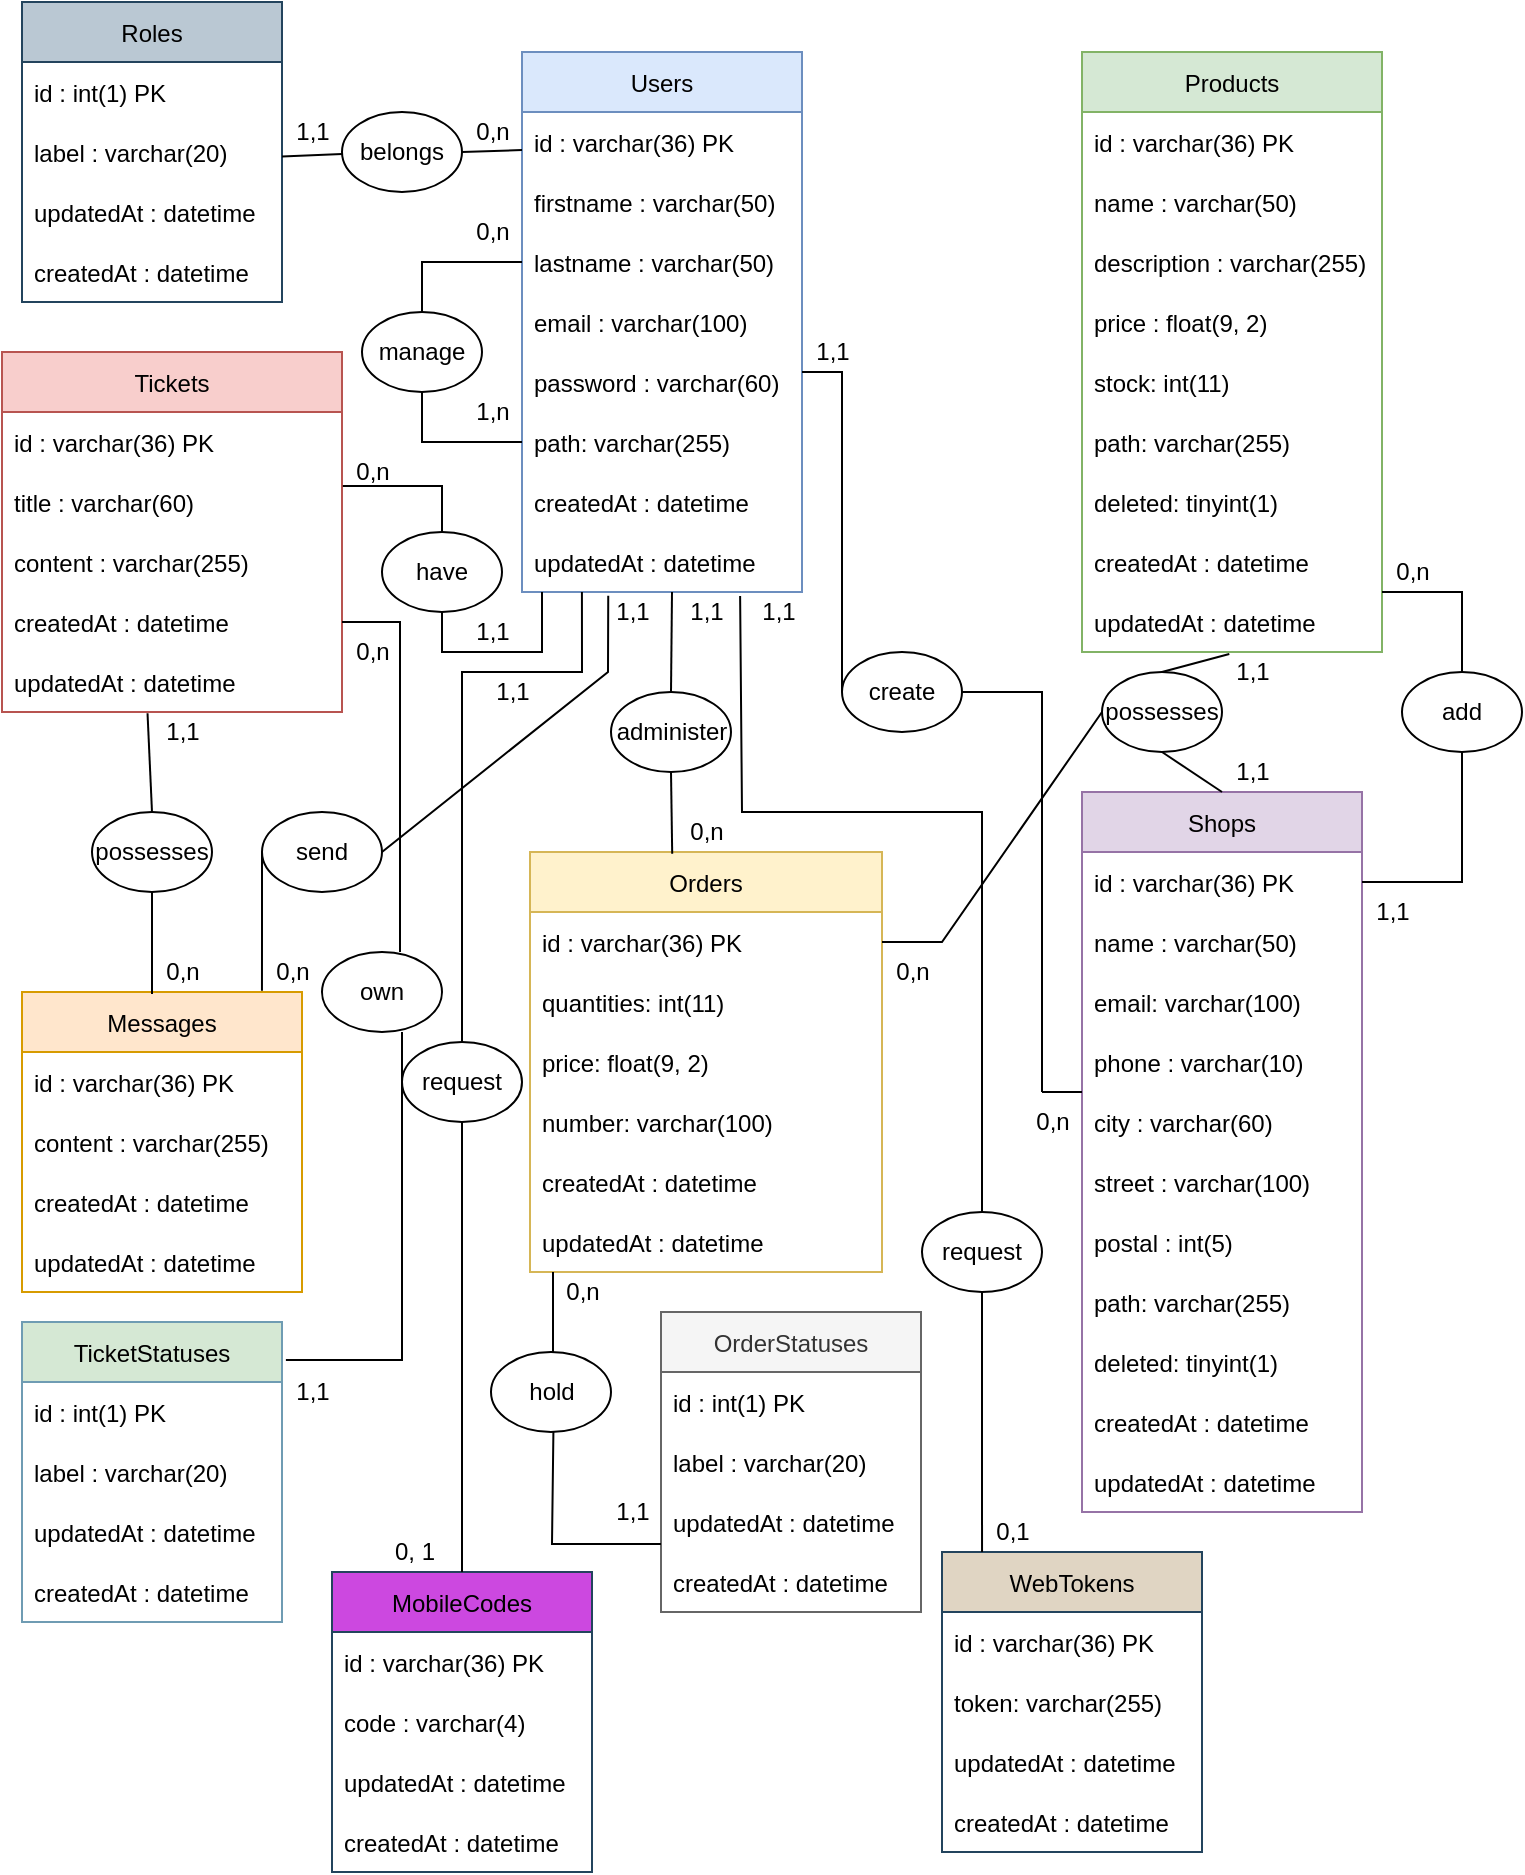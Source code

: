 <mxfile version="17.4.6" type="device"><diagram id="tA9qpuxqnUJ77roLlJ_P" name="MCD"><mxGraphModel dx="1221" dy="681" grid="1" gridSize="10" guides="1" tooltips="1" connect="1" arrows="1" fold="1" page="1" pageScale="1" pageWidth="827" pageHeight="1169" math="0" shadow="0"><root><mxCell id="0"/><mxCell id="1" parent="0"/><mxCell id="U8WOmTN2NuIGIcNUVw19-1" value="Users" style="swimlane;fontStyle=0;childLayout=stackLayout;horizontal=1;startSize=30;horizontalStack=0;resizeParent=1;resizeParentMax=0;resizeLast=0;collapsible=1;marginBottom=0;fillColor=#dae8fc;strokeColor=#6c8ebf;" parent="1" vertex="1"><mxGeometry x="270" y="50" width="140" height="270" as="geometry"/></mxCell><mxCell id="U8WOmTN2NuIGIcNUVw19-2" value="id : varchar(36) PK" style="text;strokeColor=none;fillColor=none;align=left;verticalAlign=middle;spacingLeft=4;spacingRight=4;overflow=hidden;points=[[0,0.5],[1,0.5]];portConstraint=eastwest;rotatable=0;" parent="U8WOmTN2NuIGIcNUVw19-1" vertex="1"><mxGeometry y="30" width="140" height="30" as="geometry"/></mxCell><mxCell id="U8WOmTN2NuIGIcNUVw19-3" value="firstname : varchar(50)" style="text;strokeColor=none;fillColor=none;align=left;verticalAlign=middle;spacingLeft=4;spacingRight=4;overflow=hidden;points=[[0,0.5],[1,0.5]];portConstraint=eastwest;rotatable=0;" parent="U8WOmTN2NuIGIcNUVw19-1" vertex="1"><mxGeometry y="60" width="140" height="30" as="geometry"/></mxCell><mxCell id="U8WOmTN2NuIGIcNUVw19-4" value="lastname : varchar(50)" style="text;strokeColor=none;fillColor=none;align=left;verticalAlign=middle;spacingLeft=4;spacingRight=4;overflow=hidden;points=[[0,0.5],[1,0.5]];portConstraint=eastwest;rotatable=0;" parent="U8WOmTN2NuIGIcNUVw19-1" vertex="1"><mxGeometry y="90" width="140" height="30" as="geometry"/></mxCell><mxCell id="U8WOmTN2NuIGIcNUVw19-5" value="email : varchar(100)" style="text;strokeColor=none;fillColor=none;align=left;verticalAlign=middle;spacingLeft=4;spacingRight=4;overflow=hidden;points=[[0,0.5],[1,0.5]];portConstraint=eastwest;rotatable=0;" parent="U8WOmTN2NuIGIcNUVw19-1" vertex="1"><mxGeometry y="120" width="140" height="30" as="geometry"/></mxCell><mxCell id="U8WOmTN2NuIGIcNUVw19-6" value="password : varchar(60)" style="text;strokeColor=none;fillColor=none;align=left;verticalAlign=middle;spacingLeft=4;spacingRight=4;overflow=hidden;points=[[0,0.5],[1,0.5]];portConstraint=eastwest;rotatable=0;" parent="U8WOmTN2NuIGIcNUVw19-1" vertex="1"><mxGeometry y="150" width="140" height="30" as="geometry"/></mxCell><mxCell id="Q_KJPyGHiCX88G6UlzLK-1" value="path: varchar(255)" style="text;strokeColor=none;fillColor=none;align=left;verticalAlign=middle;spacingLeft=4;spacingRight=4;overflow=hidden;points=[[0,0.5],[1,0.5]];portConstraint=eastwest;rotatable=0;" parent="U8WOmTN2NuIGIcNUVw19-1" vertex="1"><mxGeometry y="180" width="140" height="30" as="geometry"/></mxCell><mxCell id="U8WOmTN2NuIGIcNUVw19-22" value="createdAt : datetime" style="text;strokeColor=none;fillColor=none;align=left;verticalAlign=middle;spacingLeft=4;spacingRight=4;overflow=hidden;points=[[0,0.5],[1,0.5]];portConstraint=eastwest;rotatable=0;" parent="U8WOmTN2NuIGIcNUVw19-1" vertex="1"><mxGeometry y="210" width="140" height="30" as="geometry"/></mxCell><mxCell id="U8WOmTN2NuIGIcNUVw19-23" value="updatedAt : datetime" style="text;strokeColor=none;fillColor=none;align=left;verticalAlign=middle;spacingLeft=4;spacingRight=4;overflow=hidden;points=[[0,0.5],[1,0.5]];portConstraint=eastwest;rotatable=0;" parent="U8WOmTN2NuIGIcNUVw19-1" vertex="1"><mxGeometry y="240" width="140" height="30" as="geometry"/></mxCell><mxCell id="U8WOmTN2NuIGIcNUVw19-8" value="Roles" style="swimlane;fontStyle=0;childLayout=stackLayout;horizontal=1;startSize=30;horizontalStack=0;resizeParent=1;resizeParentMax=0;resizeLast=0;collapsible=1;marginBottom=0;fillColor=#bac8d3;strokeColor=#23445d;" parent="1" vertex="1"><mxGeometry x="20" y="25" width="130" height="150" as="geometry"/></mxCell><mxCell id="U8WOmTN2NuIGIcNUVw19-9" value="id : int(1) PK" style="text;strokeColor=none;fillColor=none;align=left;verticalAlign=middle;spacingLeft=4;spacingRight=4;overflow=hidden;points=[[0,0.5],[1,0.5]];portConstraint=eastwest;rotatable=0;" parent="U8WOmTN2NuIGIcNUVw19-8" vertex="1"><mxGeometry y="30" width="130" height="30" as="geometry"/></mxCell><mxCell id="U8WOmTN2NuIGIcNUVw19-11" value="label : varchar(20)" style="text;strokeColor=none;fillColor=none;align=left;verticalAlign=middle;spacingLeft=4;spacingRight=4;overflow=hidden;points=[[0,0.5],[1,0.5]];portConstraint=eastwest;rotatable=0;" parent="U8WOmTN2NuIGIcNUVw19-8" vertex="1"><mxGeometry y="60" width="130" height="30" as="geometry"/></mxCell><mxCell id="j7cn3w1wYst3zkD4tlY6-9" value="updatedAt : datetime" style="text;strokeColor=none;fillColor=none;align=left;verticalAlign=middle;spacingLeft=4;spacingRight=4;overflow=hidden;points=[[0,0.5],[1,0.5]];portConstraint=eastwest;rotatable=0;" parent="U8WOmTN2NuIGIcNUVw19-8" vertex="1"><mxGeometry y="90" width="130" height="30" as="geometry"/></mxCell><mxCell id="j7cn3w1wYst3zkD4tlY6-8" value="createdAt : datetime" style="text;strokeColor=none;fillColor=none;align=left;verticalAlign=middle;spacingLeft=4;spacingRight=4;overflow=hidden;points=[[0,0.5],[1,0.5]];portConstraint=eastwest;rotatable=0;" parent="U8WOmTN2NuIGIcNUVw19-8" vertex="1"><mxGeometry y="120" width="130" height="30" as="geometry"/></mxCell><mxCell id="U8WOmTN2NuIGIcNUVw19-12" value="" style="endArrow=none;html=1;rounded=0;exitX=1;exitY=0.5;exitDx=0;exitDy=0;startArrow=none;" parent="1" source="AojEPkW-R613XqB9pDVa-9" edge="1"><mxGeometry width="50" height="50" relative="1" as="geometry"><mxPoint x="530" y="280" as="sourcePoint"/><mxPoint x="270" y="99" as="targetPoint"/></mxGeometry></mxCell><mxCell id="U8WOmTN2NuIGIcNUVw19-15" value="Tickets" style="swimlane;fontStyle=0;childLayout=stackLayout;horizontal=1;startSize=30;horizontalStack=0;resizeParent=1;resizeParentMax=0;resizeLast=0;collapsible=1;marginBottom=0;fillColor=#f8cecc;strokeColor=#b85450;" parent="1" vertex="1"><mxGeometry x="10" y="200" width="170" height="180" as="geometry"/></mxCell><mxCell id="U8WOmTN2NuIGIcNUVw19-16" value="id : varchar(36) PK" style="text;strokeColor=none;fillColor=none;align=left;verticalAlign=middle;spacingLeft=4;spacingRight=4;overflow=hidden;points=[[0,0.5],[1,0.5]];portConstraint=eastwest;rotatable=0;" parent="U8WOmTN2NuIGIcNUVw19-15" vertex="1"><mxGeometry y="30" width="170" height="30" as="geometry"/></mxCell><mxCell id="U8WOmTN2NuIGIcNUVw19-17" value="title : varchar(60)" style="text;strokeColor=none;fillColor=none;align=left;verticalAlign=middle;spacingLeft=4;spacingRight=4;overflow=hidden;points=[[0,0.5],[1,0.5]];portConstraint=eastwest;rotatable=0;" parent="U8WOmTN2NuIGIcNUVw19-15" vertex="1"><mxGeometry y="60" width="170" height="30" as="geometry"/></mxCell><mxCell id="sdQm0FFO8OONFKCx7PEC-2" value="content : varchar(255)" style="text;strokeColor=none;fillColor=none;align=left;verticalAlign=middle;spacingLeft=4;spacingRight=4;overflow=hidden;points=[[0,0.5],[1,0.5]];portConstraint=eastwest;rotatable=0;" parent="U8WOmTN2NuIGIcNUVw19-15" vertex="1"><mxGeometry y="90" width="170" height="30" as="geometry"/></mxCell><mxCell id="U8WOmTN2NuIGIcNUVw19-24" value="createdAt : datetime" style="text;strokeColor=none;fillColor=none;align=left;verticalAlign=middle;spacingLeft=4;spacingRight=4;overflow=hidden;points=[[0,0.5],[1,0.5]];portConstraint=eastwest;rotatable=0;" parent="U8WOmTN2NuIGIcNUVw19-15" vertex="1"><mxGeometry y="120" width="170" height="30" as="geometry"/></mxCell><mxCell id="j7cn3w1wYst3zkD4tlY6-2" value="updatedAt : datetime" style="text;strokeColor=none;fillColor=none;align=left;verticalAlign=middle;spacingLeft=4;spacingRight=4;overflow=hidden;points=[[0,0.5],[1,0.5]];portConstraint=eastwest;rotatable=0;" parent="U8WOmTN2NuIGIcNUVw19-15" vertex="1"><mxGeometry y="150" width="170" height="30" as="geometry"/></mxCell><mxCell id="U8WOmTN2NuIGIcNUVw19-26" value="Messages" style="swimlane;fontStyle=0;childLayout=stackLayout;horizontal=1;startSize=30;horizontalStack=0;resizeParent=1;resizeParentMax=0;resizeLast=0;collapsible=1;marginBottom=0;fillColor=#ffe6cc;strokeColor=#d79b00;" parent="1" vertex="1"><mxGeometry x="20" y="520" width="140" height="150" as="geometry"/></mxCell><mxCell id="U8WOmTN2NuIGIcNUVw19-27" value="id : varchar(36) PK" style="text;strokeColor=none;fillColor=none;align=left;verticalAlign=middle;spacingLeft=4;spacingRight=4;overflow=hidden;points=[[0,0.5],[1,0.5]];portConstraint=eastwest;rotatable=0;" parent="U8WOmTN2NuIGIcNUVw19-26" vertex="1"><mxGeometry y="30" width="140" height="30" as="geometry"/></mxCell><mxCell id="U8WOmTN2NuIGIcNUVw19-28" value="content : varchar(255)" style="text;strokeColor=none;fillColor=none;align=left;verticalAlign=middle;spacingLeft=4;spacingRight=4;overflow=hidden;points=[[0,0.5],[1,0.5]];portConstraint=eastwest;rotatable=0;" parent="U8WOmTN2NuIGIcNUVw19-26" vertex="1"><mxGeometry y="60" width="140" height="30" as="geometry"/></mxCell><mxCell id="U8WOmTN2NuIGIcNUVw19-30" value="createdAt : datetime" style="text;strokeColor=none;fillColor=none;align=left;verticalAlign=middle;spacingLeft=4;spacingRight=4;overflow=hidden;points=[[0,0.5],[1,0.5]];portConstraint=eastwest;rotatable=0;" parent="U8WOmTN2NuIGIcNUVw19-26" vertex="1"><mxGeometry y="90" width="140" height="30" as="geometry"/></mxCell><mxCell id="j7cn3w1wYst3zkD4tlY6-3" value="updatedAt : datetime" style="text;strokeColor=none;fillColor=none;align=left;verticalAlign=middle;spacingLeft=4;spacingRight=4;overflow=hidden;points=[[0,0.5],[1,0.5]];portConstraint=eastwest;rotatable=0;" parent="U8WOmTN2NuIGIcNUVw19-26" vertex="1"><mxGeometry y="120" width="140" height="30" as="geometry"/></mxCell><mxCell id="U8WOmTN2NuIGIcNUVw19-31" value="Shops" style="swimlane;fontStyle=0;childLayout=stackLayout;horizontal=1;startSize=30;horizontalStack=0;resizeParent=1;resizeParentMax=0;resizeLast=0;collapsible=1;marginBottom=0;fillColor=#e1d5e7;strokeColor=#9673a6;" parent="1" vertex="1"><mxGeometry x="550" y="420" width="140" height="360" as="geometry"/></mxCell><mxCell id="U8WOmTN2NuIGIcNUVw19-32" value="id : varchar(36) PK" style="text;strokeColor=none;fillColor=none;align=left;verticalAlign=middle;spacingLeft=4;spacingRight=4;overflow=hidden;points=[[0,0.5],[1,0.5]];portConstraint=eastwest;rotatable=0;" parent="U8WOmTN2NuIGIcNUVw19-31" vertex="1"><mxGeometry y="30" width="140" height="30" as="geometry"/></mxCell><mxCell id="U8WOmTN2NuIGIcNUVw19-33" value="name : varchar(50)" style="text;strokeColor=none;fillColor=none;align=left;verticalAlign=middle;spacingLeft=4;spacingRight=4;overflow=hidden;points=[[0,0.5],[1,0.5]];portConstraint=eastwest;rotatable=0;" parent="U8WOmTN2NuIGIcNUVw19-31" vertex="1"><mxGeometry y="60" width="140" height="30" as="geometry"/></mxCell><mxCell id="U8WOmTN2NuIGIcNUVw19-34" value="email: varchar(100)" style="text;strokeColor=none;fillColor=none;align=left;verticalAlign=middle;spacingLeft=4;spacingRight=4;overflow=hidden;points=[[0,0.5],[1,0.5]];portConstraint=eastwest;rotatable=0;" parent="U8WOmTN2NuIGIcNUVw19-31" vertex="1"><mxGeometry y="90" width="140" height="30" as="geometry"/></mxCell><mxCell id="ZT1EzdMDe5rW_gfYRbld-3" value="phone : varchar(10)" style="text;strokeColor=none;fillColor=none;align=left;verticalAlign=middle;spacingLeft=4;spacingRight=4;overflow=hidden;points=[[0,0.5],[1,0.5]];portConstraint=eastwest;rotatable=0;" parent="U8WOmTN2NuIGIcNUVw19-31" vertex="1"><mxGeometry y="120" width="140" height="30" as="geometry"/></mxCell><mxCell id="U8WOmTN2NuIGIcNUVw19-35" value="city : varchar(60)" style="text;strokeColor=none;fillColor=none;align=left;verticalAlign=middle;spacingLeft=4;spacingRight=4;overflow=hidden;points=[[0,0.5],[1,0.5]];portConstraint=eastwest;rotatable=0;" parent="U8WOmTN2NuIGIcNUVw19-31" vertex="1"><mxGeometry y="150" width="140" height="30" as="geometry"/></mxCell><mxCell id="U8WOmTN2NuIGIcNUVw19-36" value="street : varchar(100)" style="text;strokeColor=none;fillColor=none;align=left;verticalAlign=middle;spacingLeft=4;spacingRight=4;overflow=hidden;points=[[0,0.5],[1,0.5]];portConstraint=eastwest;rotatable=0;" parent="U8WOmTN2NuIGIcNUVw19-31" vertex="1"><mxGeometry y="180" width="140" height="30" as="geometry"/></mxCell><mxCell id="U8WOmTN2NuIGIcNUVw19-37" value="postal : int(5)" style="text;strokeColor=none;fillColor=none;align=left;verticalAlign=middle;spacingLeft=4;spacingRight=4;overflow=hidden;points=[[0,0.5],[1,0.5]];portConstraint=eastwest;rotatable=0;" parent="U8WOmTN2NuIGIcNUVw19-31" vertex="1"><mxGeometry y="210" width="140" height="30" as="geometry"/></mxCell><mxCell id="Q_KJPyGHiCX88G6UlzLK-3" value="path: varchar(255)" style="text;strokeColor=none;fillColor=none;align=left;verticalAlign=middle;spacingLeft=4;spacingRight=4;overflow=hidden;points=[[0,0.5],[1,0.5]];portConstraint=eastwest;rotatable=0;" parent="U8WOmTN2NuIGIcNUVw19-31" vertex="1"><mxGeometry y="240" width="140" height="30" as="geometry"/></mxCell><mxCell id="ZT1EzdMDe5rW_gfYRbld-4" value="deleted: tinyint(1)" style="text;strokeColor=none;fillColor=none;align=left;verticalAlign=middle;spacingLeft=4;spacingRight=4;overflow=hidden;points=[[0,0.5],[1,0.5]];portConstraint=eastwest;rotatable=0;" parent="U8WOmTN2NuIGIcNUVw19-31" vertex="1"><mxGeometry y="270" width="140" height="30" as="geometry"/></mxCell><mxCell id="U8WOmTN2NuIGIcNUVw19-39" value="createdAt : datetime" style="text;strokeColor=none;fillColor=none;align=left;verticalAlign=middle;spacingLeft=4;spacingRight=4;overflow=hidden;points=[[0,0.5],[1,0.5]];portConstraint=eastwest;rotatable=0;" parent="U8WOmTN2NuIGIcNUVw19-31" vertex="1"><mxGeometry y="300" width="140" height="30" as="geometry"/></mxCell><mxCell id="ZT1EzdMDe5rW_gfYRbld-5" value="updatedAt : datetime" style="text;strokeColor=none;fillColor=none;align=left;verticalAlign=middle;spacingLeft=4;spacingRight=4;overflow=hidden;points=[[0,0.5],[1,0.5]];portConstraint=eastwest;rotatable=0;" parent="U8WOmTN2NuIGIcNUVw19-31" vertex="1"><mxGeometry y="330" width="140" height="30" as="geometry"/></mxCell><mxCell id="U8WOmTN2NuIGIcNUVw19-41" value="Products" style="swimlane;fontStyle=0;childLayout=stackLayout;horizontal=1;startSize=30;horizontalStack=0;resizeParent=1;resizeParentMax=0;resizeLast=0;collapsible=1;marginBottom=0;fillColor=#d5e8d4;strokeColor=#82b366;" parent="1" vertex="1"><mxGeometry x="550" y="50" width="150" height="300" as="geometry"/></mxCell><mxCell id="U8WOmTN2NuIGIcNUVw19-42" value="id : varchar(36) PK" style="text;strokeColor=none;fillColor=none;align=left;verticalAlign=middle;spacingLeft=4;spacingRight=4;overflow=hidden;points=[[0,0.5],[1,0.5]];portConstraint=eastwest;rotatable=0;" parent="U8WOmTN2NuIGIcNUVw19-41" vertex="1"><mxGeometry y="30" width="150" height="30" as="geometry"/></mxCell><mxCell id="U8WOmTN2NuIGIcNUVw19-43" value="name : varchar(50)" style="text;strokeColor=none;fillColor=none;align=left;verticalAlign=middle;spacingLeft=4;spacingRight=4;overflow=hidden;points=[[0,0.5],[1,0.5]];portConstraint=eastwest;rotatable=0;" parent="U8WOmTN2NuIGIcNUVw19-41" vertex="1"><mxGeometry y="60" width="150" height="30" as="geometry"/></mxCell><mxCell id="U8WOmTN2NuIGIcNUVw19-44" value="description : varchar(255)" style="text;strokeColor=none;fillColor=none;align=left;verticalAlign=middle;spacingLeft=4;spacingRight=4;overflow=hidden;points=[[0,0.5],[1,0.5]];portConstraint=eastwest;rotatable=0;" parent="U8WOmTN2NuIGIcNUVw19-41" vertex="1"><mxGeometry y="90" width="150" height="30" as="geometry"/></mxCell><mxCell id="ZT1EzdMDe5rW_gfYRbld-1" value="price : float(9, 2)" style="text;strokeColor=none;fillColor=none;align=left;verticalAlign=middle;spacingLeft=4;spacingRight=4;overflow=hidden;points=[[0,0.5],[1,0.5]];portConstraint=eastwest;rotatable=0;" parent="U8WOmTN2NuIGIcNUVw19-41" vertex="1"><mxGeometry y="120" width="150" height="30" as="geometry"/></mxCell><mxCell id="U8WOmTN2NuIGIcNUVw19-46" value="stock: int(11)" style="text;strokeColor=none;fillColor=none;align=left;verticalAlign=middle;spacingLeft=4;spacingRight=4;overflow=hidden;points=[[0,0.5],[1,0.5]];portConstraint=eastwest;rotatable=0;" parent="U8WOmTN2NuIGIcNUVw19-41" vertex="1"><mxGeometry y="150" width="150" height="30" as="geometry"/></mxCell><mxCell id="Q_KJPyGHiCX88G6UlzLK-2" value="path: varchar(255)" style="text;strokeColor=none;fillColor=none;align=left;verticalAlign=middle;spacingLeft=4;spacingRight=4;overflow=hidden;points=[[0,0.5],[1,0.5]];portConstraint=eastwest;rotatable=0;" parent="U8WOmTN2NuIGIcNUVw19-41" vertex="1"><mxGeometry y="180" width="150" height="30" as="geometry"/></mxCell><mxCell id="ZT1EzdMDe5rW_gfYRbld-38" value="deleted: tinyint(1)" style="text;strokeColor=none;fillColor=none;align=left;verticalAlign=middle;spacingLeft=4;spacingRight=4;overflow=hidden;points=[[0,0.5],[1,0.5]];portConstraint=eastwest;rotatable=0;" parent="U8WOmTN2NuIGIcNUVw19-41" vertex="1"><mxGeometry y="210" width="150" height="30" as="geometry"/></mxCell><mxCell id="U8WOmTN2NuIGIcNUVw19-51" value="createdAt : datetime" style="text;strokeColor=none;fillColor=none;align=left;verticalAlign=middle;spacingLeft=4;spacingRight=4;overflow=hidden;points=[[0,0.5],[1,0.5]];portConstraint=eastwest;rotatable=0;" parent="U8WOmTN2NuIGIcNUVw19-41" vertex="1"><mxGeometry y="240" width="150" height="30" as="geometry"/></mxCell><mxCell id="U8WOmTN2NuIGIcNUVw19-50" value="updatedAt : datetime" style="text;strokeColor=none;fillColor=none;align=left;verticalAlign=middle;spacingLeft=4;spacingRight=4;overflow=hidden;points=[[0,0.5],[1,0.5]];portConstraint=eastwest;rotatable=0;" parent="U8WOmTN2NuIGIcNUVw19-41" vertex="1"><mxGeometry y="270" width="150" height="30" as="geometry"/></mxCell><mxCell id="U8WOmTN2NuIGIcNUVw19-52" value="add" style="ellipse;whiteSpace=wrap;html=1;" parent="1" vertex="1"><mxGeometry x="710" y="360" width="60" height="40" as="geometry"/></mxCell><mxCell id="U8WOmTN2NuIGIcNUVw19-53" value="" style="endArrow=none;html=1;rounded=0;entryX=0.5;entryY=0;entryDx=0;entryDy=0;" parent="1" target="U8WOmTN2NuIGIcNUVw19-52" edge="1"><mxGeometry width="50" height="50" relative="1" as="geometry"><mxPoint x="700" y="320" as="sourcePoint"/><mxPoint x="390" y="380" as="targetPoint"/><Array as="points"><mxPoint x="740" y="320"/></Array></mxGeometry></mxCell><mxCell id="U8WOmTN2NuIGIcNUVw19-54" value="" style="endArrow=none;html=1;rounded=0;exitX=1;exitY=0.5;exitDx=0;exitDy=0;entryX=0.5;entryY=1;entryDx=0;entryDy=0;" parent="1" source="U8WOmTN2NuIGIcNUVw19-32" target="U8WOmTN2NuIGIcNUVw19-52" edge="1"><mxGeometry width="50" height="50" relative="1" as="geometry"><mxPoint x="710" y="480" as="sourcePoint"/><mxPoint x="720" y="400" as="targetPoint"/><Array as="points"><mxPoint x="740" y="465"/></Array></mxGeometry></mxCell><mxCell id="U8WOmTN2NuIGIcNUVw19-55" value="1,1" style="text;html=1;align=center;verticalAlign=middle;resizable=0;points=[];autosize=1;strokeColor=none;fillColor=none;" parent="1" vertex="1"><mxGeometry x="690" y="470" width="30" height="20" as="geometry"/></mxCell><mxCell id="U8WOmTN2NuIGIcNUVw19-56" value="0,n" style="text;html=1;align=center;verticalAlign=middle;resizable=0;points=[];autosize=1;strokeColor=none;fillColor=none;" parent="1" vertex="1"><mxGeometry x="700" y="300" width="30" height="20" as="geometry"/></mxCell><mxCell id="U8WOmTN2NuIGIcNUVw19-60" value="1,1" style="text;html=1;align=center;verticalAlign=middle;resizable=0;points=[];autosize=1;strokeColor=none;fillColor=none;" parent="1" vertex="1"><mxGeometry x="85" y="380" width="30" height="20" as="geometry"/></mxCell><mxCell id="U8WOmTN2NuIGIcNUVw19-61" value="0,n" style="text;html=1;align=center;verticalAlign=middle;resizable=0;points=[];autosize=1;strokeColor=none;fillColor=none;" parent="1" vertex="1"><mxGeometry x="85" y="500" width="30" height="20" as="geometry"/></mxCell><mxCell id="U8WOmTN2NuIGIcNUVw19-62" value="have" style="ellipse;whiteSpace=wrap;html=1;" parent="1" vertex="1"><mxGeometry x="200" y="290" width="60" height="40" as="geometry"/></mxCell><mxCell id="U8WOmTN2NuIGIcNUVw19-64" value="" style="endArrow=none;html=1;rounded=0;exitX=0.5;exitY=1;exitDx=0;exitDy=0;" parent="1" source="U8WOmTN2NuIGIcNUVw19-62" edge="1"><mxGeometry width="50" height="50" relative="1" as="geometry"><mxPoint x="210" y="330" as="sourcePoint"/><mxPoint x="280" y="320" as="targetPoint"/><Array as="points"><mxPoint x="230" y="350"/><mxPoint x="280" y="350"/></Array></mxGeometry></mxCell><mxCell id="U8WOmTN2NuIGIcNUVw19-65" value="0,n" style="text;html=1;align=center;verticalAlign=middle;resizable=0;points=[];autosize=1;strokeColor=none;fillColor=none;" parent="1" vertex="1"><mxGeometry x="180" y="250" width="30" height="20" as="geometry"/></mxCell><mxCell id="U8WOmTN2NuIGIcNUVw19-66" value="1,1" style="text;html=1;align=center;verticalAlign=middle;resizable=0;points=[];autosize=1;strokeColor=none;fillColor=none;" parent="1" vertex="1"><mxGeometry x="240" y="330" width="30" height="20" as="geometry"/></mxCell><mxCell id="U8WOmTN2NuIGIcNUVw19-67" value="create" style="ellipse;whiteSpace=wrap;html=1;" parent="1" vertex="1"><mxGeometry x="430" y="350" width="60" height="40" as="geometry"/></mxCell><mxCell id="U8WOmTN2NuIGIcNUVw19-68" value="" style="endArrow=none;html=1;rounded=0;entryX=0;entryY=0.5;entryDx=0;entryDy=0;" parent="1" target="U8WOmTN2NuIGIcNUVw19-67" edge="1"><mxGeometry width="50" height="50" relative="1" as="geometry"><mxPoint x="410" y="210" as="sourcePoint"/><mxPoint x="410" y="320" as="targetPoint"/><Array as="points"><mxPoint x="430" y="210"/></Array></mxGeometry></mxCell><mxCell id="U8WOmTN2NuIGIcNUVw19-70" value="" style="endArrow=none;html=1;rounded=0;entryX=1;entryY=0.5;entryDx=0;entryDy=0;" parent="1" target="U8WOmTN2NuIGIcNUVw19-67" edge="1"><mxGeometry width="50" height="50" relative="1" as="geometry"><mxPoint x="530" y="570" as="sourcePoint"/><mxPoint x="410" y="420" as="targetPoint"/><Array as="points"><mxPoint x="530" y="370"/></Array></mxGeometry></mxCell><mxCell id="U8WOmTN2NuIGIcNUVw19-71" value="" style="endArrow=none;html=1;rounded=0;" parent="1" edge="1"><mxGeometry width="50" height="50" relative="1" as="geometry"><mxPoint x="550" y="570" as="sourcePoint"/><mxPoint x="530" y="570" as="targetPoint"/></mxGeometry></mxCell><mxCell id="U8WOmTN2NuIGIcNUVw19-72" value="0,n" style="text;html=1;align=center;verticalAlign=middle;resizable=0;points=[];autosize=1;strokeColor=none;fillColor=none;" parent="1" vertex="1"><mxGeometry x="520" y="575" width="30" height="20" as="geometry"/></mxCell><mxCell id="U8WOmTN2NuIGIcNUVw19-73" value="1,1" style="text;html=1;align=center;verticalAlign=middle;resizable=0;points=[];autosize=1;strokeColor=none;fillColor=none;" parent="1" vertex="1"><mxGeometry x="410" y="190" width="30" height="20" as="geometry"/></mxCell><mxCell id="U8WOmTN2NuIGIcNUVw19-81" value="manage" style="ellipse;whiteSpace=wrap;html=1;" parent="1" vertex="1"><mxGeometry x="190" y="180" width="60" height="40" as="geometry"/></mxCell><mxCell id="U8WOmTN2NuIGIcNUVw19-82" value="" style="endArrow=none;html=1;rounded=0;entryX=0.5;entryY=1;entryDx=0;entryDy=0;exitX=0;exitY=0.5;exitDx=0;exitDy=0;" parent="1" source="Q_KJPyGHiCX88G6UlzLK-1" target="U8WOmTN2NuIGIcNUVw19-81" edge="1"><mxGeometry width="50" height="50" relative="1" as="geometry"><mxPoint x="440" y="310" as="sourcePoint"/><mxPoint x="490" y="260" as="targetPoint"/><Array as="points"><mxPoint x="220" y="245"/></Array></mxGeometry></mxCell><mxCell id="U8WOmTN2NuIGIcNUVw19-83" value="" style="endArrow=none;html=1;rounded=0;entryX=0.5;entryY=0;entryDx=0;entryDy=0;exitX=0;exitY=0.5;exitDx=0;exitDy=0;" parent="1" target="U8WOmTN2NuIGIcNUVw19-81" edge="1"><mxGeometry width="50" height="50" relative="1" as="geometry"><mxPoint x="270" y="155" as="sourcePoint"/><mxPoint x="220" y="130.0" as="targetPoint"/><Array as="points"><mxPoint x="220" y="155"/></Array></mxGeometry></mxCell><mxCell id="U8WOmTN2NuIGIcNUVw19-84" value="0,n" style="text;html=1;align=center;verticalAlign=middle;resizable=0;points=[];autosize=1;strokeColor=none;fillColor=none;" parent="1" vertex="1"><mxGeometry x="240" y="130" width="30" height="20" as="geometry"/></mxCell><mxCell id="U8WOmTN2NuIGIcNUVw19-85" value="1,n" style="text;html=1;align=center;verticalAlign=middle;resizable=0;points=[];autosize=1;strokeColor=none;fillColor=none;" parent="1" vertex="1"><mxGeometry x="240" y="220" width="30" height="20" as="geometry"/></mxCell><mxCell id="AojEPkW-R613XqB9pDVa-9" value="belongs" style="ellipse;whiteSpace=wrap;html=1;" parent="1" vertex="1"><mxGeometry x="180" y="80" width="60" height="40" as="geometry"/></mxCell><mxCell id="AojEPkW-R613XqB9pDVa-10" value="" style="endArrow=none;html=1;rounded=0;exitX=0;exitY=1.11;exitDx=0;exitDy=0;exitPerimeter=0;" parent="1" source="AojEPkW-R613XqB9pDVa-11" target="AojEPkW-R613XqB9pDVa-9" edge="1"><mxGeometry width="50" height="50" relative="1" as="geometry"><mxPoint x="149.48" y="98.88" as="sourcePoint"/><mxPoint x="270" y="99" as="targetPoint"/></mxGeometry></mxCell><mxCell id="AojEPkW-R613XqB9pDVa-11" value="1,1" style="text;html=1;align=center;verticalAlign=middle;resizable=0;points=[];autosize=1;strokeColor=none;fillColor=none;" parent="1" vertex="1"><mxGeometry x="150" y="80" width="30" height="20" as="geometry"/></mxCell><mxCell id="AojEPkW-R613XqB9pDVa-12" value="0,n" style="text;html=1;align=center;verticalAlign=middle;resizable=0;points=[];autosize=1;strokeColor=none;fillColor=none;" parent="1" vertex="1"><mxGeometry x="240" y="80" width="30" height="20" as="geometry"/></mxCell><mxCell id="AojEPkW-R613XqB9pDVa-16" value="" style="endArrow=none;html=1;rounded=0;exitX=0.5;exitY=1;exitDx=0;exitDy=0;" parent="1" source="U8WOmTN2NuIGIcNUVw19-57" edge="1"><mxGeometry width="50" height="50" relative="1" as="geometry"><mxPoint x="330" y="600" as="sourcePoint"/><mxPoint x="85" y="521" as="targetPoint"/></mxGeometry></mxCell><mxCell id="U8WOmTN2NuIGIcNUVw19-57" value="possesses" style="ellipse;whiteSpace=wrap;html=1;" parent="1" vertex="1"><mxGeometry x="55" y="430" width="60" height="40" as="geometry"/></mxCell><mxCell id="ZT1EzdMDe5rW_gfYRbld-6" value="Orders" style="swimlane;fontStyle=0;childLayout=stackLayout;horizontal=1;startSize=30;horizontalStack=0;resizeParent=1;resizeParentMax=0;resizeLast=0;collapsible=1;marginBottom=0;fillColor=#fff2cc;strokeColor=#d6b656;" parent="1" vertex="1"><mxGeometry x="274" y="450" width="176" height="210" as="geometry"/></mxCell><mxCell id="ZT1EzdMDe5rW_gfYRbld-7" value="id : varchar(36) PK" style="text;strokeColor=none;fillColor=none;align=left;verticalAlign=middle;spacingLeft=4;spacingRight=4;overflow=hidden;points=[[0,0.5],[1,0.5]];portConstraint=eastwest;rotatable=0;" parent="ZT1EzdMDe5rW_gfYRbld-6" vertex="1"><mxGeometry y="30" width="176" height="30" as="geometry"/></mxCell><mxCell id="ZT1EzdMDe5rW_gfYRbld-20" value="quantities: int(11)" style="text;strokeColor=none;fillColor=none;align=left;verticalAlign=middle;spacingLeft=4;spacingRight=4;overflow=hidden;points=[[0,0.5],[1,0.5]];portConstraint=eastwest;rotatable=0;" parent="ZT1EzdMDe5rW_gfYRbld-6" vertex="1"><mxGeometry y="60" width="176" height="30" as="geometry"/></mxCell><mxCell id="ZT1EzdMDe5rW_gfYRbld-21" value="price: float(9, 2)" style="text;strokeColor=none;fillColor=none;align=left;verticalAlign=middle;spacingLeft=4;spacingRight=4;overflow=hidden;points=[[0,0.5],[1,0.5]];portConstraint=eastwest;rotatable=0;" parent="ZT1EzdMDe5rW_gfYRbld-6" vertex="1"><mxGeometry y="90" width="176" height="30" as="geometry"/></mxCell><mxCell id="ZT1EzdMDe5rW_gfYRbld-22" value="number: varchar(100)" style="text;strokeColor=none;fillColor=none;align=left;verticalAlign=middle;spacingLeft=4;spacingRight=4;overflow=hidden;points=[[0,0.5],[1,0.5]];portConstraint=eastwest;rotatable=0;" parent="ZT1EzdMDe5rW_gfYRbld-6" vertex="1"><mxGeometry y="120" width="176" height="30" as="geometry"/></mxCell><mxCell id="ZT1EzdMDe5rW_gfYRbld-16" value="createdAt : datetime" style="text;strokeColor=none;fillColor=none;align=left;verticalAlign=middle;spacingLeft=4;spacingRight=4;overflow=hidden;points=[[0,0.5],[1,0.5]];portConstraint=eastwest;rotatable=0;" parent="ZT1EzdMDe5rW_gfYRbld-6" vertex="1"><mxGeometry y="150" width="176" height="30" as="geometry"/></mxCell><mxCell id="ZT1EzdMDe5rW_gfYRbld-17" value="updatedAt : datetime" style="text;strokeColor=none;fillColor=none;align=left;verticalAlign=middle;spacingLeft=4;spacingRight=4;overflow=hidden;points=[[0,0.5],[1,0.5]];portConstraint=eastwest;rotatable=0;" parent="ZT1EzdMDe5rW_gfYRbld-6" vertex="1"><mxGeometry y="180" width="176" height="30" as="geometry"/></mxCell><mxCell id="ZT1EzdMDe5rW_gfYRbld-19" value="" style="endArrow=none;html=1;rounded=0;entryX=0.5;entryY=0;entryDx=0;entryDy=0;exitX=0.013;exitY=0.85;exitDx=0;exitDy=0;exitPerimeter=0;" parent="1" source="U8WOmTN2NuIGIcNUVw19-65" target="U8WOmTN2NuIGIcNUVw19-62" edge="1"><mxGeometry width="50" height="50" relative="1" as="geometry"><mxPoint x="170" y="250" as="sourcePoint"/><mxPoint x="230" y="270" as="targetPoint"/><Array as="points"><mxPoint x="230" y="267"/></Array></mxGeometry></mxCell><mxCell id="ZT1EzdMDe5rW_gfYRbld-26" value="OrderStatuses" style="swimlane;fontStyle=0;childLayout=stackLayout;horizontal=1;startSize=30;horizontalStack=0;resizeParent=1;resizeParentMax=0;resizeLast=0;collapsible=1;marginBottom=0;fillColor=#f5f5f5;strokeColor=#666666;fontColor=#333333;" parent="1" vertex="1"><mxGeometry x="339.5" y="680" width="130" height="150" as="geometry"/></mxCell><mxCell id="ZT1EzdMDe5rW_gfYRbld-27" value="id : int(1) PK" style="text;strokeColor=none;fillColor=none;align=left;verticalAlign=middle;spacingLeft=4;spacingRight=4;overflow=hidden;points=[[0,0.5],[1,0.5]];portConstraint=eastwest;rotatable=0;" parent="ZT1EzdMDe5rW_gfYRbld-26" vertex="1"><mxGeometry y="30" width="130" height="30" as="geometry"/></mxCell><mxCell id="ZT1EzdMDe5rW_gfYRbld-28" value="label : varchar(20)" style="text;strokeColor=none;fillColor=none;align=left;verticalAlign=middle;spacingLeft=4;spacingRight=4;overflow=hidden;points=[[0,0.5],[1,0.5]];portConstraint=eastwest;rotatable=0;" parent="ZT1EzdMDe5rW_gfYRbld-26" vertex="1"><mxGeometry y="60" width="130" height="30" as="geometry"/></mxCell><mxCell id="ZT1EzdMDe5rW_gfYRbld-29" value="updatedAt : datetime" style="text;strokeColor=none;fillColor=none;align=left;verticalAlign=middle;spacingLeft=4;spacingRight=4;overflow=hidden;points=[[0,0.5],[1,0.5]];portConstraint=eastwest;rotatable=0;" parent="ZT1EzdMDe5rW_gfYRbld-26" vertex="1"><mxGeometry y="90" width="130" height="30" as="geometry"/></mxCell><mxCell id="ZT1EzdMDe5rW_gfYRbld-30" value="createdAt : datetime" style="text;strokeColor=none;fillColor=none;align=left;verticalAlign=middle;spacingLeft=4;spacingRight=4;overflow=hidden;points=[[0,0.5],[1,0.5]];portConstraint=eastwest;rotatable=0;" parent="ZT1EzdMDe5rW_gfYRbld-26" vertex="1"><mxGeometry y="120" width="130" height="30" as="geometry"/></mxCell><mxCell id="ZT1EzdMDe5rW_gfYRbld-32" value="" style="endArrow=none;html=1;rounded=0;exitX=0.428;exitY=1.02;exitDx=0;exitDy=0;entryX=0.5;entryY=0;entryDx=0;entryDy=0;exitPerimeter=0;" parent="1" source="j7cn3w1wYst3zkD4tlY6-2" target="U8WOmTN2NuIGIcNUVw19-57" edge="1"><mxGeometry width="50" height="50" relative="1" as="geometry"><mxPoint x="95" y="510" as="sourcePoint"/><mxPoint x="95" y="530" as="targetPoint"/></mxGeometry></mxCell><mxCell id="ZT1EzdMDe5rW_gfYRbld-33" value="TicketStatuses" style="swimlane;fontStyle=0;childLayout=stackLayout;horizontal=1;startSize=30;horizontalStack=0;resizeParent=1;resizeParentMax=0;resizeLast=0;collapsible=1;marginBottom=0;fillColor=#d5e8d4;strokeColor=#6F9CB3;" parent="1" vertex="1"><mxGeometry x="20" y="685" width="130" height="150" as="geometry"/></mxCell><mxCell id="ZT1EzdMDe5rW_gfYRbld-34" value="id : int(1) PK" style="text;strokeColor=none;fillColor=none;align=left;verticalAlign=middle;spacingLeft=4;spacingRight=4;overflow=hidden;points=[[0,0.5],[1,0.5]];portConstraint=eastwest;rotatable=0;" parent="ZT1EzdMDe5rW_gfYRbld-33" vertex="1"><mxGeometry y="30" width="130" height="30" as="geometry"/></mxCell><mxCell id="ZT1EzdMDe5rW_gfYRbld-35" value="label : varchar(20)" style="text;strokeColor=none;fillColor=none;align=left;verticalAlign=middle;spacingLeft=4;spacingRight=4;overflow=hidden;points=[[0,0.5],[1,0.5]];portConstraint=eastwest;rotatable=0;" parent="ZT1EzdMDe5rW_gfYRbld-33" vertex="1"><mxGeometry y="60" width="130" height="30" as="geometry"/></mxCell><mxCell id="ZT1EzdMDe5rW_gfYRbld-36" value="updatedAt : datetime" style="text;strokeColor=none;fillColor=none;align=left;verticalAlign=middle;spacingLeft=4;spacingRight=4;overflow=hidden;points=[[0,0.5],[1,0.5]];portConstraint=eastwest;rotatable=0;" parent="ZT1EzdMDe5rW_gfYRbld-33" vertex="1"><mxGeometry y="90" width="130" height="30" as="geometry"/></mxCell><mxCell id="ZT1EzdMDe5rW_gfYRbld-37" value="createdAt : datetime" style="text;strokeColor=none;fillColor=none;align=left;verticalAlign=middle;spacingLeft=4;spacingRight=4;overflow=hidden;points=[[0,0.5],[1,0.5]];portConstraint=eastwest;rotatable=0;" parent="ZT1EzdMDe5rW_gfYRbld-33" vertex="1"><mxGeometry y="120" width="130" height="30" as="geometry"/></mxCell><mxCell id="ZT1EzdMDe5rW_gfYRbld-39" value="own" style="ellipse;whiteSpace=wrap;html=1;" parent="1" vertex="1"><mxGeometry x="170" y="500" width="60" height="40" as="geometry"/></mxCell><mxCell id="ZT1EzdMDe5rW_gfYRbld-40" value="hold" style="ellipse;whiteSpace=wrap;html=1;" parent="1" vertex="1"><mxGeometry x="254.5" y="700" width="60" height="40" as="geometry"/></mxCell><mxCell id="ZT1EzdMDe5rW_gfYRbld-41" value="" style="endArrow=none;html=1;rounded=0;entryX=1.015;entryY=0.127;entryDx=0;entryDy=0;entryPerimeter=0;" parent="1" target="ZT1EzdMDe5rW_gfYRbld-33" edge="1"><mxGeometry width="50" height="50" relative="1" as="geometry"><mxPoint x="210" y="540" as="sourcePoint"/><mxPoint x="210" y="760" as="targetPoint"/><Array as="points"><mxPoint x="210" y="704"/></Array></mxGeometry></mxCell><mxCell id="ZT1EzdMDe5rW_gfYRbld-42" value="" style="endArrow=none;html=1;rounded=0;exitX=1;exitY=0.5;exitDx=0;exitDy=0;" parent="1" source="U8WOmTN2NuIGIcNUVw19-24" edge="1"><mxGeometry width="50" height="50" relative="1" as="geometry"><mxPoint x="211" y="390" as="sourcePoint"/><mxPoint x="209" y="500" as="targetPoint"/><Array as="points"><mxPoint x="209" y="335"/></Array></mxGeometry></mxCell><mxCell id="ZT1EzdMDe5rW_gfYRbld-43" value="" style="endArrow=none;html=1;rounded=0;" parent="1" edge="1"><mxGeometry width="50" height="50" relative="1" as="geometry"><mxPoint x="285.5" y="660" as="sourcePoint"/><mxPoint x="285.5" y="700" as="targetPoint"/></mxGeometry></mxCell><mxCell id="ZT1EzdMDe5rW_gfYRbld-44" value="" style="endArrow=none;html=1;rounded=0;exitX=0.5;exitY=1;exitDx=0;exitDy=0;entryX=0;entryY=-0.133;entryDx=0;entryDy=0;entryPerimeter=0;" parent="1" target="ZT1EzdMDe5rW_gfYRbld-30" edge="1"><mxGeometry width="50" height="50" relative="1" as="geometry"><mxPoint x="285.7" y="740" as="sourcePoint"/><mxPoint x="283.29" y="883.65" as="targetPoint"/><Array as="points"><mxPoint x="285" y="796"/></Array></mxGeometry></mxCell><mxCell id="ZT1EzdMDe5rW_gfYRbld-45" value="0,n" style="text;html=1;align=center;verticalAlign=middle;resizable=0;points=[];autosize=1;strokeColor=none;fillColor=none;" parent="1" vertex="1"><mxGeometry x="180" y="340" width="30" height="20" as="geometry"/></mxCell><mxCell id="ZT1EzdMDe5rW_gfYRbld-46" value="1,1" style="text;html=1;align=center;verticalAlign=middle;resizable=0;points=[];autosize=1;strokeColor=none;fillColor=none;" parent="1" vertex="1"><mxGeometry x="150" y="710" width="30" height="20" as="geometry"/></mxCell><mxCell id="ZT1EzdMDe5rW_gfYRbld-47" value="1,1" style="text;html=1;align=center;verticalAlign=middle;resizable=0;points=[];autosize=1;strokeColor=none;fillColor=none;" parent="1" vertex="1"><mxGeometry x="309.5" y="770" width="30" height="20" as="geometry"/></mxCell><mxCell id="ZT1EzdMDe5rW_gfYRbld-48" value="0,n" style="text;html=1;align=center;verticalAlign=middle;resizable=0;points=[];autosize=1;strokeColor=none;fillColor=none;" parent="1" vertex="1"><mxGeometry x="284.5" y="660" width="30" height="20" as="geometry"/></mxCell><mxCell id="QzJ8w8b2pN4Z0wrL70Et-2" value="WebTokens" style="swimlane;fontStyle=0;childLayout=stackLayout;horizontal=1;startSize=30;horizontalStack=0;resizeParent=1;resizeParentMax=0;resizeLast=0;collapsible=1;marginBottom=0;fillColor=#E0D5C3;strokeColor=#23445d;" parent="1" vertex="1"><mxGeometry x="480" y="800" width="130" height="150" as="geometry"/></mxCell><mxCell id="QzJ8w8b2pN4Z0wrL70Et-3" value="id : varchar(36) PK" style="text;strokeColor=none;fillColor=none;align=left;verticalAlign=middle;spacingLeft=4;spacingRight=4;overflow=hidden;points=[[0,0.5],[1,0.5]];portConstraint=eastwest;rotatable=0;" parent="QzJ8w8b2pN4Z0wrL70Et-2" vertex="1"><mxGeometry y="30" width="130" height="30" as="geometry"/></mxCell><mxCell id="QzJ8w8b2pN4Z0wrL70Et-4" value="token: varchar(255)" style="text;strokeColor=none;fillColor=none;align=left;verticalAlign=middle;spacingLeft=4;spacingRight=4;overflow=hidden;points=[[0,0.5],[1,0.5]];portConstraint=eastwest;rotatable=0;" parent="QzJ8w8b2pN4Z0wrL70Et-2" vertex="1"><mxGeometry y="60" width="130" height="30" as="geometry"/></mxCell><mxCell id="QzJ8w8b2pN4Z0wrL70Et-5" value="updatedAt : datetime" style="text;strokeColor=none;fillColor=none;align=left;verticalAlign=middle;spacingLeft=4;spacingRight=4;overflow=hidden;points=[[0,0.5],[1,0.5]];portConstraint=eastwest;rotatable=0;" parent="QzJ8w8b2pN4Z0wrL70Et-2" vertex="1"><mxGeometry y="90" width="130" height="30" as="geometry"/></mxCell><mxCell id="QzJ8w8b2pN4Z0wrL70Et-6" value="createdAt : datetime" style="text;strokeColor=none;fillColor=none;align=left;verticalAlign=middle;spacingLeft=4;spacingRight=4;overflow=hidden;points=[[0,0.5],[1,0.5]];portConstraint=eastwest;rotatable=0;" parent="QzJ8w8b2pN4Z0wrL70Et-2" vertex="1"><mxGeometry y="120" width="130" height="30" as="geometry"/></mxCell><mxCell id="QzJ8w8b2pN4Z0wrL70Et-8" value="administer" style="ellipse;whiteSpace=wrap;html=1;" parent="1" vertex="1"><mxGeometry x="314.5" y="370" width="60" height="40" as="geometry"/></mxCell><mxCell id="QzJ8w8b2pN4Z0wrL70Et-12" value="1,1" style="text;html=1;align=center;verticalAlign=middle;resizable=0;points=[];autosize=1;strokeColor=none;fillColor=none;" parent="1" vertex="1"><mxGeometry x="347" y="320" width="30" height="20" as="geometry"/></mxCell><mxCell id="QzJ8w8b2pN4Z0wrL70Et-13" value="0,n" style="text;html=1;align=center;verticalAlign=middle;resizable=0;points=[];autosize=1;strokeColor=none;fillColor=none;" parent="1" vertex="1"><mxGeometry x="347" y="430" width="30" height="20" as="geometry"/></mxCell><mxCell id="QzJ8w8b2pN4Z0wrL70Et-14" value="request" style="ellipse;whiteSpace=wrap;html=1;" parent="1" vertex="1"><mxGeometry x="470" y="630" width="60" height="40" as="geometry"/></mxCell><mxCell id="QzJ8w8b2pN4Z0wrL70Et-15" value="" style="endArrow=none;html=1;rounded=0;exitX=0.779;exitY=1.067;exitDx=0;exitDy=0;entryX=0.5;entryY=0;entryDx=0;entryDy=0;exitPerimeter=0;" parent="1" source="U8WOmTN2NuIGIcNUVw19-23" target="QzJ8w8b2pN4Z0wrL70Et-14" edge="1"><mxGeometry width="50" height="50" relative="1" as="geometry"><mxPoint x="95.28" y="449.79" as="sourcePoint"/><mxPoint x="95" y="470" as="targetPoint"/><Array as="points"><mxPoint x="380" y="430"/><mxPoint x="500" y="430"/></Array></mxGeometry></mxCell><mxCell id="QzJ8w8b2pN4Z0wrL70Et-17" value="0,1" style="text;html=1;align=center;verticalAlign=middle;resizable=0;points=[];autosize=1;strokeColor=none;fillColor=none;" parent="1" vertex="1"><mxGeometry x="500" y="780" width="30" height="20" as="geometry"/></mxCell><mxCell id="QzJ8w8b2pN4Z0wrL70Et-18" value="1,1" style="text;html=1;align=center;verticalAlign=middle;resizable=0;points=[];autosize=1;strokeColor=none;fillColor=none;" parent="1" vertex="1"><mxGeometry x="383" y="320" width="30" height="20" as="geometry"/></mxCell><mxCell id="hVP0B5IkHekGxDV1R9KX-1" value="" style="endArrow=none;html=1;rounded=0;entryX=0.154;entryY=0;entryDx=0;entryDy=0;entryPerimeter=0;" parent="1" target="QzJ8w8b2pN4Z0wrL70Et-2" edge="1"><mxGeometry width="50" height="50" relative="1" as="geometry"><mxPoint x="500" y="670" as="sourcePoint"/><mxPoint x="499.5" y="740.21" as="targetPoint"/></mxGeometry></mxCell><mxCell id="hVP0B5IkHekGxDV1R9KX-5" value="" style="endArrow=none;html=1;rounded=0;entryX=0.5;entryY=0;entryDx=0;entryDy=0;" parent="1" target="QzJ8w8b2pN4Z0wrL70Et-8" edge="1"><mxGeometry width="50" height="50" relative="1" as="geometry"><mxPoint x="345" y="320" as="sourcePoint"/><mxPoint x="325.62" y="369.4" as="targetPoint"/></mxGeometry></mxCell><mxCell id="hVP0B5IkHekGxDV1R9KX-7" value="" style="endArrow=none;html=1;rounded=0;entryX=0.404;entryY=0.004;entryDx=0;entryDy=0;entryPerimeter=0;exitX=0.5;exitY=1;exitDx=0;exitDy=0;" parent="1" target="ZT1EzdMDe5rW_gfYRbld-6" edge="1" source="QzJ8w8b2pN4Z0wrL70Et-8"><mxGeometry width="50" height="50" relative="1" as="geometry"><mxPoint x="327" y="410" as="sourcePoint"/><mxPoint x="325.62" y="439.4" as="targetPoint"/></mxGeometry></mxCell><mxCell id="9pLX74uFOPu4LGMoIhmK-1" value="MobileCodes" style="swimlane;fontStyle=0;childLayout=stackLayout;horizontal=1;startSize=30;horizontalStack=0;resizeParent=1;resizeParentMax=0;resizeLast=0;collapsible=1;marginBottom=0;fillColor=#CC48E0;strokeColor=#23445d;" parent="1" vertex="1"><mxGeometry x="175" y="810" width="130" height="150" as="geometry"/></mxCell><mxCell id="9pLX74uFOPu4LGMoIhmK-2" value="id : varchar(36) PK" style="text;strokeColor=none;fillColor=none;align=left;verticalAlign=middle;spacingLeft=4;spacingRight=4;overflow=hidden;points=[[0,0.5],[1,0.5]];portConstraint=eastwest;rotatable=0;" parent="9pLX74uFOPu4LGMoIhmK-1" vertex="1"><mxGeometry y="30" width="130" height="30" as="geometry"/></mxCell><mxCell id="9pLX74uFOPu4LGMoIhmK-3" value="code : varchar(4)" style="text;strokeColor=none;fillColor=none;align=left;verticalAlign=middle;spacingLeft=4;spacingRight=4;overflow=hidden;points=[[0,0.5],[1,0.5]];portConstraint=eastwest;rotatable=0;" parent="9pLX74uFOPu4LGMoIhmK-1" vertex="1"><mxGeometry y="60" width="130" height="30" as="geometry"/></mxCell><mxCell id="9pLX74uFOPu4LGMoIhmK-4" value="updatedAt : datetime" style="text;strokeColor=none;fillColor=none;align=left;verticalAlign=middle;spacingLeft=4;spacingRight=4;overflow=hidden;points=[[0,0.5],[1,0.5]];portConstraint=eastwest;rotatable=0;" parent="9pLX74uFOPu4LGMoIhmK-1" vertex="1"><mxGeometry y="90" width="130" height="30" as="geometry"/></mxCell><mxCell id="9pLX74uFOPu4LGMoIhmK-5" value="createdAt : datetime" style="text;strokeColor=none;fillColor=none;align=left;verticalAlign=middle;spacingLeft=4;spacingRight=4;overflow=hidden;points=[[0,0.5],[1,0.5]];portConstraint=eastwest;rotatable=0;" parent="9pLX74uFOPu4LGMoIhmK-1" vertex="1"><mxGeometry y="120" width="130" height="30" as="geometry"/></mxCell><mxCell id="9pLX74uFOPu4LGMoIhmK-6" value="request" style="ellipse;whiteSpace=wrap;html=1;" parent="1" vertex="1"><mxGeometry x="210" y="545" width="60" height="40" as="geometry"/></mxCell><mxCell id="9pLX74uFOPu4LGMoIhmK-7" value="" style="endArrow=none;html=1;rounded=0;entryX=0.5;entryY=0;entryDx=0;entryDy=0;exitX=0.5;exitY=1;exitDx=0;exitDy=0;" parent="1" source="9pLX74uFOPu4LGMoIhmK-6" target="9pLX74uFOPu4LGMoIhmK-1" edge="1"><mxGeometry width="50" height="50" relative="1" as="geometry"><mxPoint x="239.48" y="790" as="sourcePoint"/><mxPoint x="239.0" y="850" as="targetPoint"/></mxGeometry></mxCell><mxCell id="9pLX74uFOPu4LGMoIhmK-9" value="" style="endArrow=none;html=1;rounded=0;exitX=0.214;exitY=1;exitDx=0;exitDy=0;exitPerimeter=0;entryX=0.5;entryY=0;entryDx=0;entryDy=0;" parent="1" source="U8WOmTN2NuIGIcNUVw19-23" target="9pLX74uFOPu4LGMoIhmK-6" edge="1"><mxGeometry width="50" height="50" relative="1" as="geometry"><mxPoint x="240" y="800" as="sourcePoint"/><mxPoint x="240" y="540" as="targetPoint"/><Array as="points"><mxPoint x="300" y="360"/><mxPoint x="240" y="360"/></Array></mxGeometry></mxCell><mxCell id="9pLX74uFOPu4LGMoIhmK-11" value="1,1" style="text;html=1;align=center;verticalAlign=middle;resizable=0;points=[];autosize=1;strokeColor=none;fillColor=none;" parent="1" vertex="1"><mxGeometry x="250" y="360" width="30" height="20" as="geometry"/></mxCell><mxCell id="9pLX74uFOPu4LGMoIhmK-12" value="0, 1" style="text;html=1;align=center;verticalAlign=middle;resizable=0;points=[];autosize=1;strokeColor=none;fillColor=none;" parent="1" vertex="1"><mxGeometry x="195.5" y="790" width="40" height="20" as="geometry"/></mxCell><mxCell id="CR4gqpcsM1iWhORLxUSl-1" value="possesses" style="ellipse;whiteSpace=wrap;html=1;" vertex="1" parent="1"><mxGeometry x="560" y="360" width="60" height="40" as="geometry"/></mxCell><mxCell id="CR4gqpcsM1iWhORLxUSl-4" value="" style="endArrow=none;html=1;rounded=0;entryX=0.5;entryY=0;entryDx=0;entryDy=0;exitX=0.491;exitY=1.033;exitDx=0;exitDy=0;exitPerimeter=0;" edge="1" parent="1" source="U8WOmTN2NuIGIcNUVw19-50" target="CR4gqpcsM1iWhORLxUSl-1"><mxGeometry width="50" height="50" relative="1" as="geometry"><mxPoint x="710" y="330" as="sourcePoint"/><mxPoint x="750" y="370" as="targetPoint"/><Array as="points"/></mxGeometry></mxCell><mxCell id="CR4gqpcsM1iWhORLxUSl-5" value="" style="endArrow=none;html=1;rounded=0;entryX=0.5;entryY=1;entryDx=0;entryDy=0;exitX=0.5;exitY=0;exitDx=0;exitDy=0;" edge="1" parent="1" source="U8WOmTN2NuIGIcNUVw19-31" target="CR4gqpcsM1iWhORLxUSl-1"><mxGeometry width="50" height="50" relative="1" as="geometry"><mxPoint x="633.65" y="360.99" as="sourcePoint"/><mxPoint x="635" y="380" as="targetPoint"/><Array as="points"/></mxGeometry></mxCell><mxCell id="CR4gqpcsM1iWhORLxUSl-6" value="" style="endArrow=none;html=1;rounded=0;entryX=0;entryY=0.5;entryDx=0;entryDy=0;exitX=1;exitY=0.5;exitDx=0;exitDy=0;" edge="1" parent="1" source="ZT1EzdMDe5rW_gfYRbld-7" target="CR4gqpcsM1iWhORLxUSl-1"><mxGeometry width="50" height="50" relative="1" as="geometry"><mxPoint x="710" y="330" as="sourcePoint"/><mxPoint x="750" y="370" as="targetPoint"/><Array as="points"><mxPoint x="480" y="495"/></Array></mxGeometry></mxCell><mxCell id="CR4gqpcsM1iWhORLxUSl-7" value="0,n" style="text;html=1;align=center;verticalAlign=middle;resizable=0;points=[];autosize=1;strokeColor=none;fillColor=none;" vertex="1" parent="1"><mxGeometry x="450" y="500" width="30" height="20" as="geometry"/></mxCell><mxCell id="CR4gqpcsM1iWhORLxUSl-8" value="1,1" style="text;html=1;align=center;verticalAlign=middle;resizable=0;points=[];autosize=1;strokeColor=none;fillColor=none;" vertex="1" parent="1"><mxGeometry x="620" y="350" width="30" height="20" as="geometry"/></mxCell><mxCell id="CR4gqpcsM1iWhORLxUSl-9" value="1,1" style="text;html=1;align=center;verticalAlign=middle;resizable=0;points=[];autosize=1;strokeColor=none;fillColor=none;" vertex="1" parent="1"><mxGeometry x="620" y="400" width="30" height="20" as="geometry"/></mxCell><mxCell id="CR4gqpcsM1iWhORLxUSl-10" value="send" style="ellipse;whiteSpace=wrap;html=1;" vertex="1" parent="1"><mxGeometry x="140" y="430" width="60" height="40" as="geometry"/></mxCell><mxCell id="CR4gqpcsM1iWhORLxUSl-11" value="" style="endArrow=none;html=1;rounded=0;entryX=0;entryY=0.5;entryDx=0;entryDy=0;exitX=0.857;exitY=-0.004;exitDx=0;exitDy=0;exitPerimeter=0;" edge="1" parent="1" source="U8WOmTN2NuIGIcNUVw19-26" target="CR4gqpcsM1iWhORLxUSl-10"><mxGeometry width="50" height="50" relative="1" as="geometry"><mxPoint x="460" y="505" as="sourcePoint"/><mxPoint x="570.0" y="390" as="targetPoint"/><Array as="points"><mxPoint x="140" y="490"/></Array></mxGeometry></mxCell><mxCell id="CR4gqpcsM1iWhORLxUSl-13" value="0,n" style="text;html=1;align=center;verticalAlign=middle;resizable=0;points=[];autosize=1;strokeColor=none;fillColor=none;" vertex="1" parent="1"><mxGeometry x="140" y="500" width="30" height="20" as="geometry"/></mxCell><mxCell id="CR4gqpcsM1iWhORLxUSl-14" value="" style="endArrow=none;html=1;rounded=0;entryX=1;entryY=0.5;entryDx=0;entryDy=0;exitX=0.308;exitY=1.061;exitDx=0;exitDy=0;exitPerimeter=0;" edge="1" parent="1" source="U8WOmTN2NuIGIcNUVw19-23" target="CR4gqpcsM1iWhORLxUSl-10"><mxGeometry width="50" height="50" relative="1" as="geometry"><mxPoint x="312" y="320" as="sourcePoint"/><mxPoint x="150.0" y="460" as="targetPoint"/><Array as="points"><mxPoint x="313" y="360"/></Array></mxGeometry></mxCell><mxCell id="CR4gqpcsM1iWhORLxUSl-17" value="1,1" style="text;html=1;align=center;verticalAlign=middle;resizable=0;points=[];autosize=1;strokeColor=none;fillColor=none;" vertex="1" parent="1"><mxGeometry x="309.5" y="320" width="30" height="20" as="geometry"/></mxCell></root></mxGraphModel></diagram></mxfile>